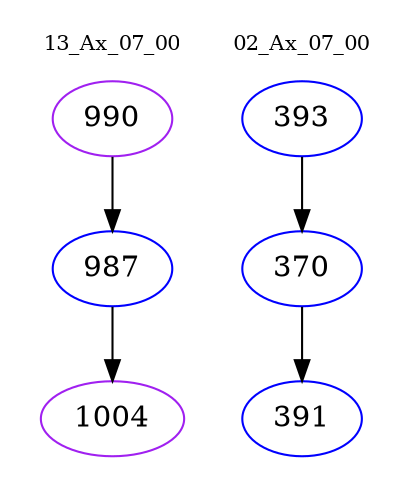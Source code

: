 digraph{
subgraph cluster_0 {
color = white
label = "13_Ax_07_00";
fontsize=10;
T0_990 [label="990", color="purple"]
T0_990 -> T0_987 [color="black"]
T0_987 [label="987", color="blue"]
T0_987 -> T0_1004 [color="black"]
T0_1004 [label="1004", color="purple"]
}
subgraph cluster_1 {
color = white
label = "02_Ax_07_00";
fontsize=10;
T1_393 [label="393", color="blue"]
T1_393 -> T1_370 [color="black"]
T1_370 [label="370", color="blue"]
T1_370 -> T1_391 [color="black"]
T1_391 [label="391", color="blue"]
}
}
